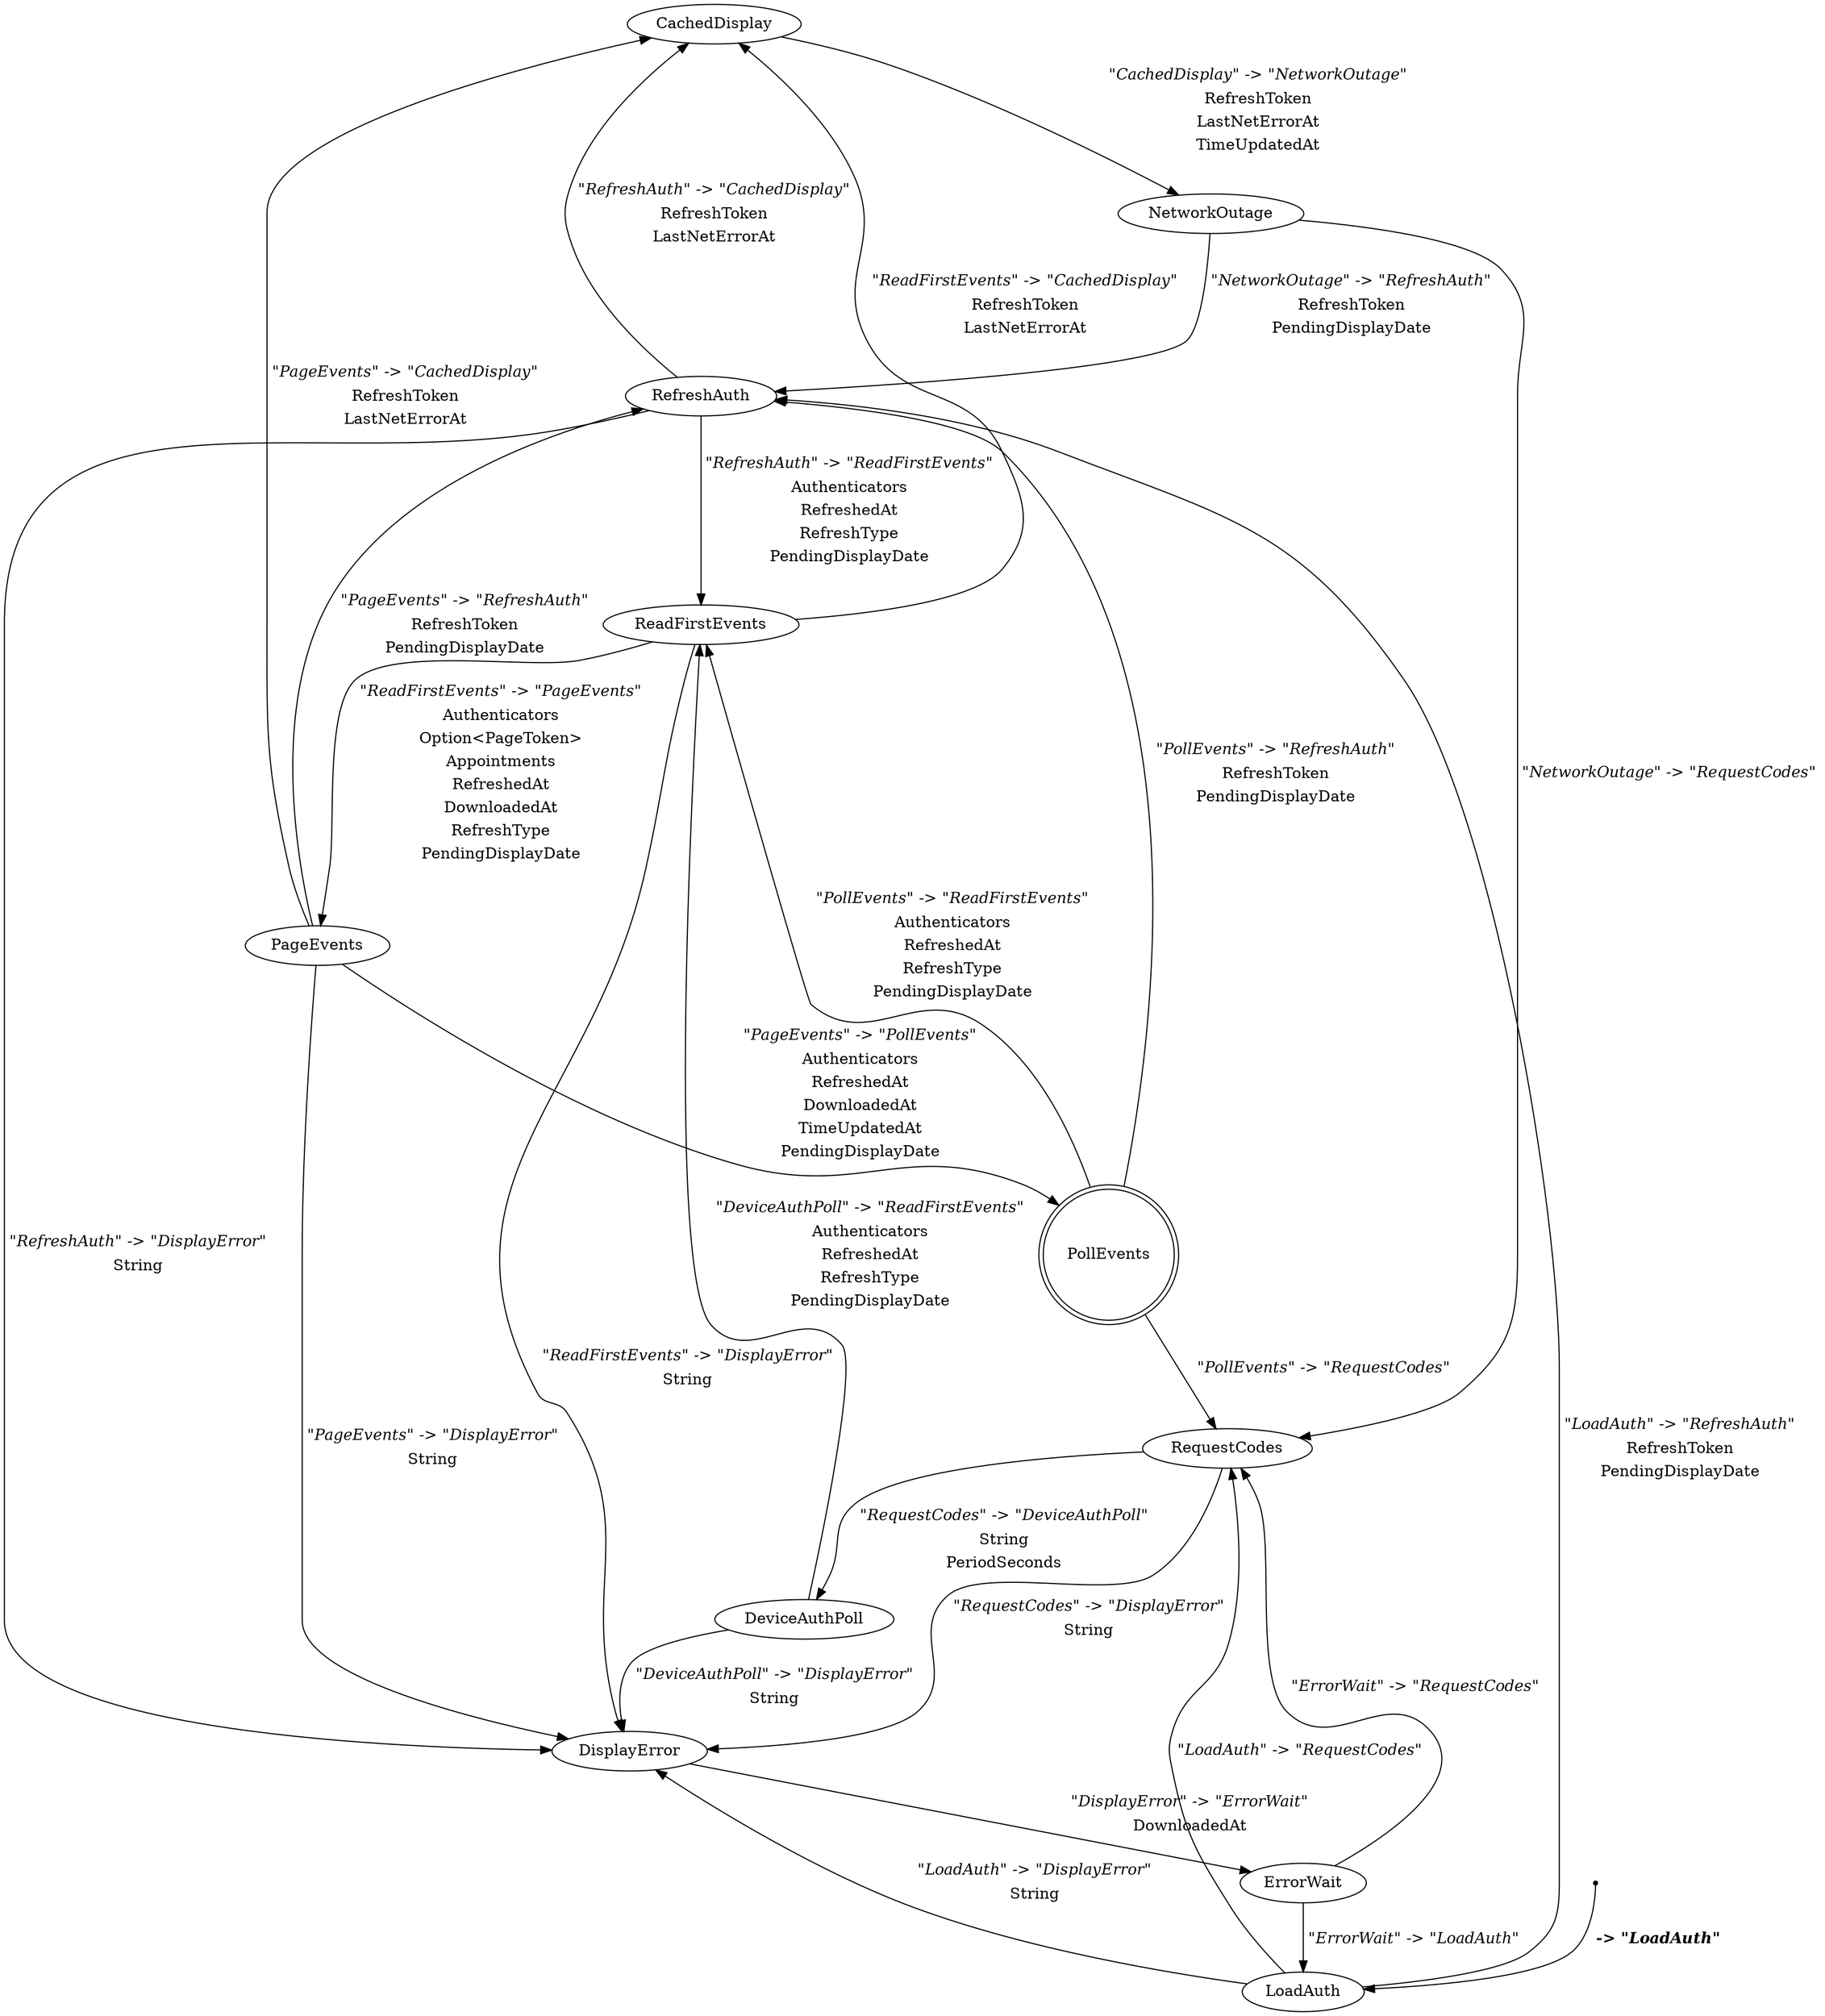 digraph cal_stm {
    CachedDisplay[label="CachedDisplay"][shape="ellipse"];
    DeviceAuthPoll[label="DeviceAuthPoll"][shape="ellipse"];
    DisplayError[label="DisplayError"][shape="ellipse"];
    ErrorWait[label="ErrorWait"][shape="ellipse"];
    LoadAuth[label="LoadAuth"][shape="ellipse"];
    NetworkOutage[label="NetworkOutage"][shape="ellipse"];
    PageEvents[label="PageEvents"][shape="ellipse"];
    PollEvents[label="PollEvents"][shape="doublecircle"];
    ReadFirstEvents[label="ReadFirstEvents"][shape="ellipse"];
    RefreshAuth[label="RefreshAuth"][shape="ellipse"];
    RequestCodes[label="RequestCodes"][shape="ellipse"];
    _start[label="_start"][shape="point"];
    _start -> LoadAuth[label=<<TABLE BORDER="0"><TR><TD><B><I> -&gt; "LoadAuth"</I></B></TD></TR></TABLE>>];
    ErrorWait -> LoadAuth[label=<<TABLE BORDER="0"><TR><TD><I>"ErrorWait" -&gt; "LoadAuth"</I></TD></TR></TABLE>>];
    DisplayError -> ErrorWait[label=<<TABLE BORDER="0"><TR><TD><I>"DisplayError" -&gt; "ErrorWait"</I></TD></TR><TR><TD>DownloadedAt</TD></TR></TABLE>>];
    ErrorWait -> RequestCodes[label=<<TABLE BORDER="0"><TR><TD><I>"ErrorWait" -&gt; "RequestCodes"</I></TD></TR></TABLE>>];
    LoadAuth -> RequestCodes[label=<<TABLE BORDER="0"><TR><TD><I>"LoadAuth" -&gt; "RequestCodes"</I></TD></TR></TABLE>>];
    NetworkOutage -> RequestCodes[label=<<TABLE BORDER="0"><TR><TD><I>"NetworkOutage" -&gt; "RequestCodes"</I></TD></TR></TABLE>>];
    PollEvents -> RequestCodes[label=<<TABLE BORDER="0"><TR><TD><I>"PollEvents" -&gt; "RequestCodes"</I></TD></TR></TABLE>>];
    LoadAuth -> RefreshAuth[label=<<TABLE BORDER="0"><TR><TD><I>"LoadAuth" -&gt; "RefreshAuth"</I></TD></TR><TR><TD>RefreshToken</TD></TR><TR><TD>PendingDisplayDate</TD></TR></TABLE>>];
    NetworkOutage -> RefreshAuth[label=<<TABLE BORDER="0"><TR><TD><I>"NetworkOutage" -&gt; "RefreshAuth"</I></TD></TR><TR><TD>RefreshToken</TD></TR><TR><TD>PendingDisplayDate</TD></TR></TABLE>>];
    PageEvents -> RefreshAuth[label=<<TABLE BORDER="0"><TR><TD><I>"PageEvents" -&gt; "RefreshAuth"</I></TD></TR><TR><TD>RefreshToken</TD></TR><TR><TD>PendingDisplayDate</TD></TR></TABLE>>];
    PollEvents -> RefreshAuth[label=<<TABLE BORDER="0"><TR><TD><I>"PollEvents" -&gt; "RefreshAuth"</I></TD></TR><TR><TD>RefreshToken</TD></TR><TR><TD>PendingDisplayDate</TD></TR></TABLE>>];
    DeviceAuthPoll -> ReadFirstEvents[label=<<TABLE BORDER="0"><TR><TD><I>"DeviceAuthPoll" -&gt; "ReadFirstEvents"</I></TD></TR><TR><TD>Authenticators</TD></TR><TR><TD>RefreshedAt</TD></TR><TR><TD>RefreshType</TD></TR><TR><TD>PendingDisplayDate</TD></TR></TABLE>>];
    RefreshAuth -> ReadFirstEvents[label=<<TABLE BORDER="0"><TR><TD><I>"RefreshAuth" -&gt; "ReadFirstEvents"</I></TD></TR><TR><TD>Authenticators</TD></TR><TR><TD>RefreshedAt</TD></TR><TR><TD>RefreshType</TD></TR><TR><TD>PendingDisplayDate</TD></TR></TABLE>>];
    PollEvents -> ReadFirstEvents[label=<<TABLE BORDER="0"><TR><TD><I>"PollEvents" -&gt; "ReadFirstEvents"</I></TD></TR><TR><TD>Authenticators</TD></TR><TR><TD>RefreshedAt</TD></TR><TR><TD>RefreshType</TD></TR><TR><TD>PendingDisplayDate</TD></TR></TABLE>>];
    RequestCodes -> DeviceAuthPoll[label=<<TABLE BORDER="0"><TR><TD><I>"RequestCodes" -&gt; "DeviceAuthPoll"</I></TD></TR><TR><TD>String</TD></TR><TR><TD>PeriodSeconds</TD></TR></TABLE>>];
    LoadAuth -> DisplayError[label=<<TABLE BORDER="0"><TR><TD><I>"LoadAuth" -&gt; "DisplayError"</I></TD></TR><TR><TD>String</TD></TR></TABLE>>];
    PageEvents -> DisplayError[label=<<TABLE BORDER="0"><TR><TD><I>"PageEvents" -&gt; "DisplayError"</I></TD></TR><TR><TD>String</TD></TR></TABLE>>];
    DeviceAuthPoll -> DisplayError[label=<<TABLE BORDER="0"><TR><TD><I>"DeviceAuthPoll" -&gt; "DisplayError"</I></TD></TR><TR><TD>String</TD></TR></TABLE>>];
    ReadFirstEvents -> DisplayError[label=<<TABLE BORDER="0"><TR><TD><I>"ReadFirstEvents" -&gt; "DisplayError"</I></TD></TR><TR><TD>String</TD></TR></TABLE>>];
    RefreshAuth -> DisplayError[label=<<TABLE BORDER="0"><TR><TD><I>"RefreshAuth" -&gt; "DisplayError"</I></TD></TR><TR><TD>String</TD></TR></TABLE>>];
    RequestCodes -> DisplayError[label=<<TABLE BORDER="0"><TR><TD><I>"RequestCodes" -&gt; "DisplayError"</I></TD></TR><TR><TD>String</TD></TR></TABLE>>];
    ReadFirstEvents -> PageEvents[label=<<TABLE BORDER="0"><TR><TD><I>"ReadFirstEvents" -&gt; "PageEvents"</I></TD></TR><TR><TD>Authenticators</TD></TR><TR><TD>Option&lt;PageToken&gt;</TD></TR><TR><TD>Appointments</TD></TR><TR><TD>RefreshedAt</TD></TR><TR><TD>DownloadedAt</TD></TR><TR><TD>RefreshType</TD></TR><TR><TD>PendingDisplayDate</TD></TR></TABLE>>];
    PageEvents -> PollEvents[label=<<TABLE BORDER="0"><TR><TD><I>"PageEvents" -&gt; "PollEvents"</I></TD></TR><TR><TD>Authenticators</TD></TR><TR><TD>RefreshedAt</TD></TR><TR><TD>DownloadedAt</TD></TR><TR><TD>TimeUpdatedAt</TD></TR><TR><TD>PendingDisplayDate</TD></TR></TABLE>>];
    RefreshAuth -> CachedDisplay[label=<<TABLE BORDER="0"><TR><TD><I>"RefreshAuth" -&gt; "CachedDisplay"</I></TD></TR><TR><TD>RefreshToken</TD></TR><TR><TD>LastNetErrorAt</TD></TR></TABLE>>];
    ReadFirstEvents -> CachedDisplay[label=<<TABLE BORDER="0"><TR><TD><I>"ReadFirstEvents" -&gt; "CachedDisplay"</I></TD></TR><TR><TD>RefreshToken</TD></TR><TR><TD>LastNetErrorAt</TD></TR></TABLE>>];
    PageEvents -> CachedDisplay[label=<<TABLE BORDER="0"><TR><TD><I>"PageEvents" -&gt; "CachedDisplay"</I></TD></TR><TR><TD>RefreshToken</TD></TR><TR><TD>LastNetErrorAt</TD></TR></TABLE>>];
    CachedDisplay -> NetworkOutage[label=<<TABLE BORDER="0"><TR><TD><I>"CachedDisplay" -&gt; "NetworkOutage"</I></TD></TR><TR><TD>RefreshToken</TD></TR><TR><TD>LastNetErrorAt</TD></TR><TR><TD>TimeUpdatedAt</TD></TR></TABLE>>];
}
